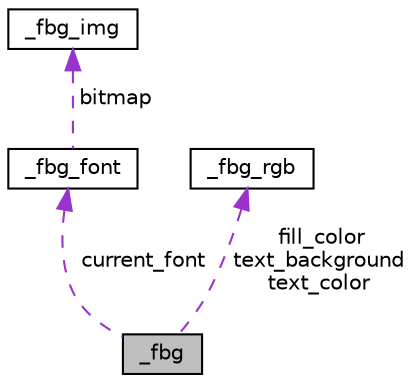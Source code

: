 digraph "_fbg"
{
 // LATEX_PDF_SIZE
  edge [fontname="Helvetica",fontsize="10",labelfontname="Helvetica",labelfontsize="10"];
  node [fontname="Helvetica",fontsize="10",shape=record];
  Node1 [label="_fbg",height=0.2,width=0.4,color="black", fillcolor="grey75", style="filled", fontcolor="black",tooltip="FB Graphics context data structure."];
  Node2 -> Node1 [dir="back",color="darkorchid3",fontsize="10",style="dashed",label=" current_font" ,fontname="Helvetica"];
  Node2 [label="_fbg_font",height=0.2,width=0.4,color="black", fillcolor="white", style="filled",URL="$d8/d16/struct__fbg__font.html",tooltip="Bitmap font data structure."];
  Node3 -> Node2 [dir="back",color="darkorchid3",fontsize="10",style="dashed",label=" bitmap" ,fontname="Helvetica"];
  Node3 [label="_fbg_img",height=0.2,width=0.4,color="black", fillcolor="white", style="filled",URL="$df/d1f/struct__fbg__img.html",tooltip="Image data structure."];
  Node4 -> Node1 [dir="back",color="darkorchid3",fontsize="10",style="dashed",label=" fill_color\ntext_background\ntext_color" ,fontname="Helvetica"];
  Node4 [label="_fbg_rgb",height=0.2,width=0.4,color="black", fillcolor="white", style="filled",URL="$d3/d63/struct__fbg__rgb.html",tooltip="RGBA color data structure."];
}
